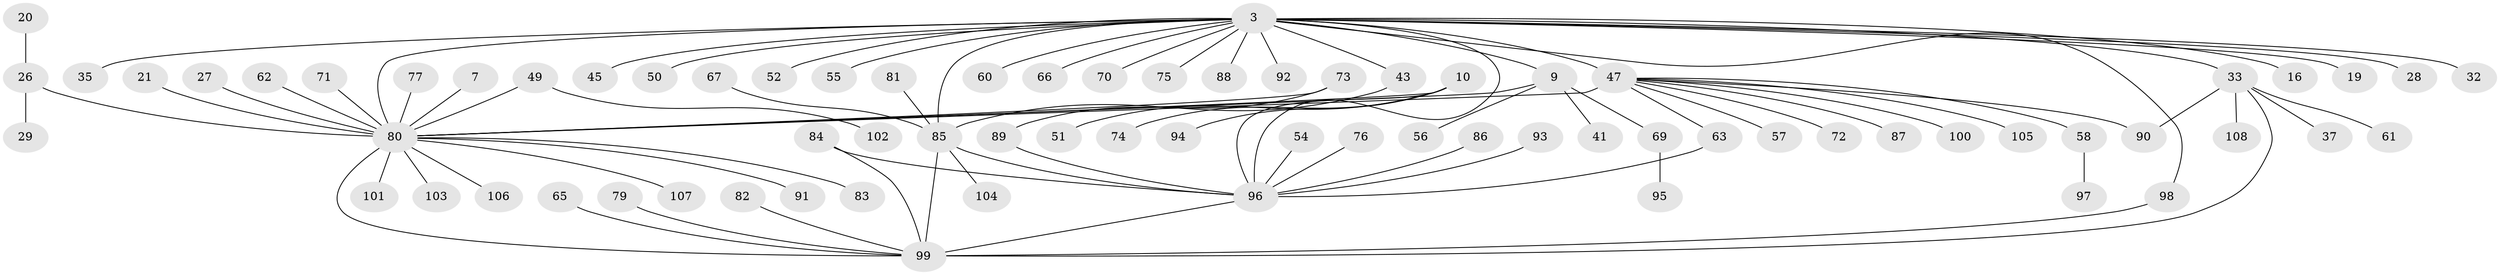 // original degree distribution, {41: 0.009259259259259259, 22: 0.009259259259259259, 9: 0.018518518518518517, 2: 0.21296296296296297, 5: 0.027777777777777776, 4: 0.07407407407407407, 1: 0.49074074074074076, 6: 0.046296296296296294, 8: 0.018518518518518517, 7: 0.009259259259259259, 10: 0.009259259259259259, 3: 0.07407407407407407}
// Generated by graph-tools (version 1.1) at 2025/51/03/04/25 21:51:29]
// undirected, 75 vertices, 87 edges
graph export_dot {
graph [start="1"]
  node [color=gray90,style=filled];
  3 [super="+1"];
  7;
  9 [super="+5"];
  10;
  16;
  19;
  20;
  21;
  26 [super="+6"];
  27;
  28;
  29;
  32 [super="+4"];
  33 [super="+24"];
  35;
  37;
  41;
  43 [super="+30+38"];
  45;
  47 [super="+13+34"];
  49;
  50;
  51;
  52;
  54;
  55 [super="+12"];
  56;
  57;
  58;
  60;
  61;
  62;
  63;
  65;
  66;
  67;
  69;
  70;
  71;
  72;
  73;
  74;
  75;
  76;
  77;
  79;
  80 [super="+18+2+64+39+36"];
  81;
  82;
  83;
  84;
  85 [super="+44+68+78"];
  86;
  87 [super="+48"];
  88;
  89;
  90 [super="+59"];
  91;
  92;
  93;
  94;
  95;
  96 [super="+40+53"];
  97;
  98;
  99 [super="+46+42"];
  100;
  101;
  102;
  103;
  104;
  105;
  106;
  107;
  108;
  3 -- 50;
  3 -- 70;
  3 -- 85 [weight=4];
  3 -- 80 [weight=7];
  3 -- 66;
  3 -- 9 [weight=2];
  3 -- 75;
  3 -- 16;
  3 -- 19;
  3 -- 88;
  3 -- 28;
  3 -- 92;
  3 -- 33 [weight=2];
  3 -- 35;
  3 -- 98;
  3 -- 45;
  3 -- 52;
  3 -- 55 [weight=2];
  3 -- 60;
  3 -- 43;
  3 -- 32;
  3 -- 96 [weight=3];
  3 -- 47 [weight=8];
  7 -- 80;
  9 -- 56;
  9 -- 69;
  9 -- 41;
  9 -- 80;
  10 -- 51;
  10 -- 74;
  10 -- 94;
  10 -- 80 [weight=2];
  10 -- 96;
  20 -- 26;
  21 -- 80;
  26 -- 29;
  26 -- 80 [weight=2];
  27 -- 80;
  33 -- 37;
  33 -- 61;
  33 -- 108;
  33 -- 90;
  33 -- 99 [weight=2];
  43 -- 85 [weight=2];
  47 -- 100;
  47 -- 90 [weight=2];
  47 -- 72;
  47 -- 105;
  47 -- 80 [weight=3];
  47 -- 57;
  47 -- 58;
  47 -- 63;
  47 -- 87;
  49 -- 102;
  49 -- 80;
  54 -- 96;
  58 -- 97;
  62 -- 80;
  63 -- 96;
  65 -- 99;
  67 -- 85;
  69 -- 95;
  71 -- 80;
  73 -- 89;
  73 -- 80 [weight=2];
  76 -- 96;
  77 -- 80;
  79 -- 99;
  80 -- 99 [weight=2];
  80 -- 107;
  80 -- 83;
  80 -- 91;
  80 -- 101;
  80 -- 103;
  80 -- 106;
  81 -- 85;
  82 -- 99;
  84 -- 96;
  84 -- 99;
  85 -- 104;
  85 -- 96;
  85 -- 99 [weight=2];
  86 -- 96;
  89 -- 96;
  93 -- 96;
  96 -- 99;
  98 -- 99;
}
